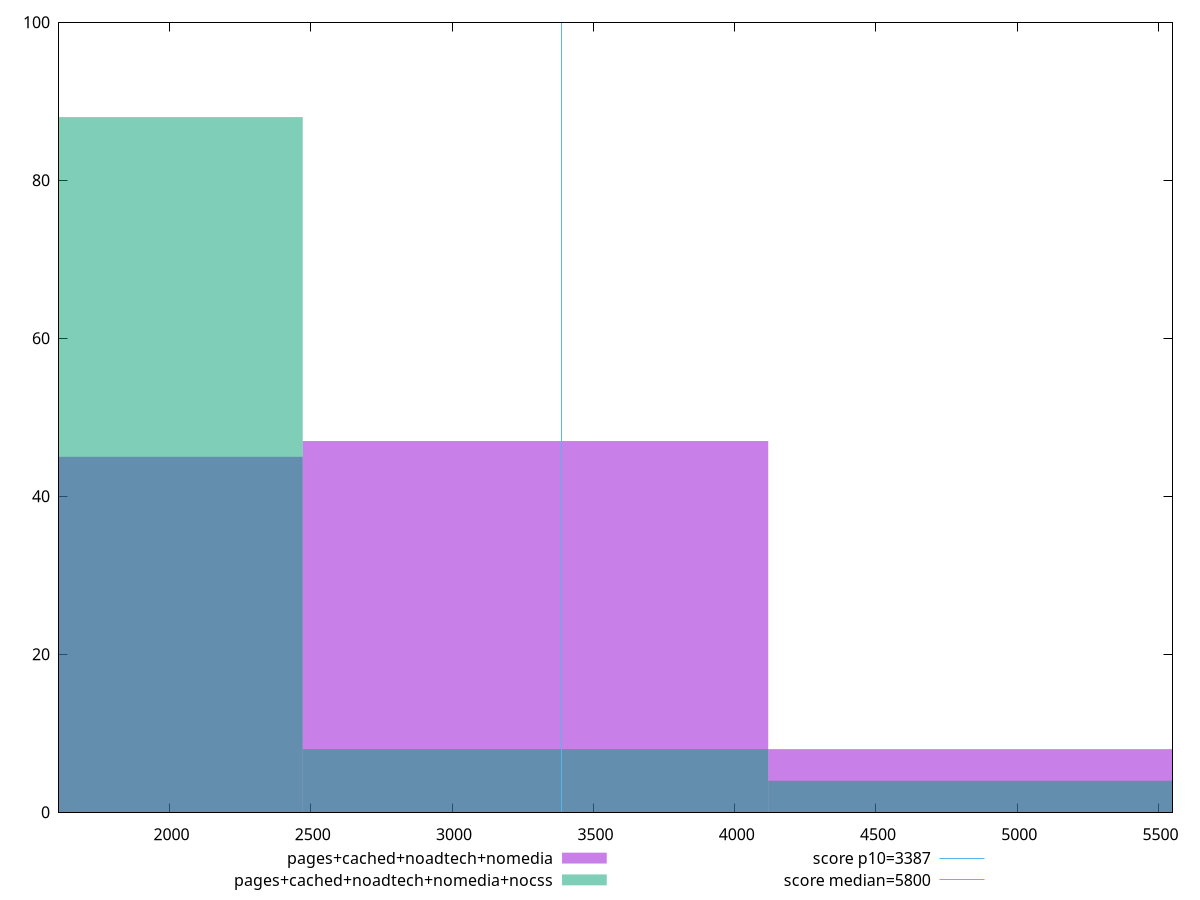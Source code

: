 reset

$pagesCachedNoadtechNomedia <<EOF
4942.574104849462 8
3295.049403232975 47
1647.5247016164874 45
EOF

$pagesCachedNoadtechNomediaNocss <<EOF
3295.049403232975 8
1647.5247016164874 88
4942.574104849462 4
EOF

set key outside below
set boxwidth 1647.5247016164874
set xrange [1608.796:5549.443845989315]
set yrange [0:100]
set trange [0:100]
set style fill transparent solid 0.5 noborder

set parametric
set terminal svg size 640, 500 enhanced background rgb 'white'
set output "report_00013_2021-02-09T12-04-24.940Z/speed-index/comparison/histogram/3_vs_4.svg"

plot $pagesCachedNoadtechNomedia title "pages+cached+noadtech+nomedia" with boxes, \
     $pagesCachedNoadtechNomediaNocss title "pages+cached+noadtech+nomedia+nocss" with boxes, \
     3387,t title "score p10=3387", \
     5800,t title "score median=5800"

reset
